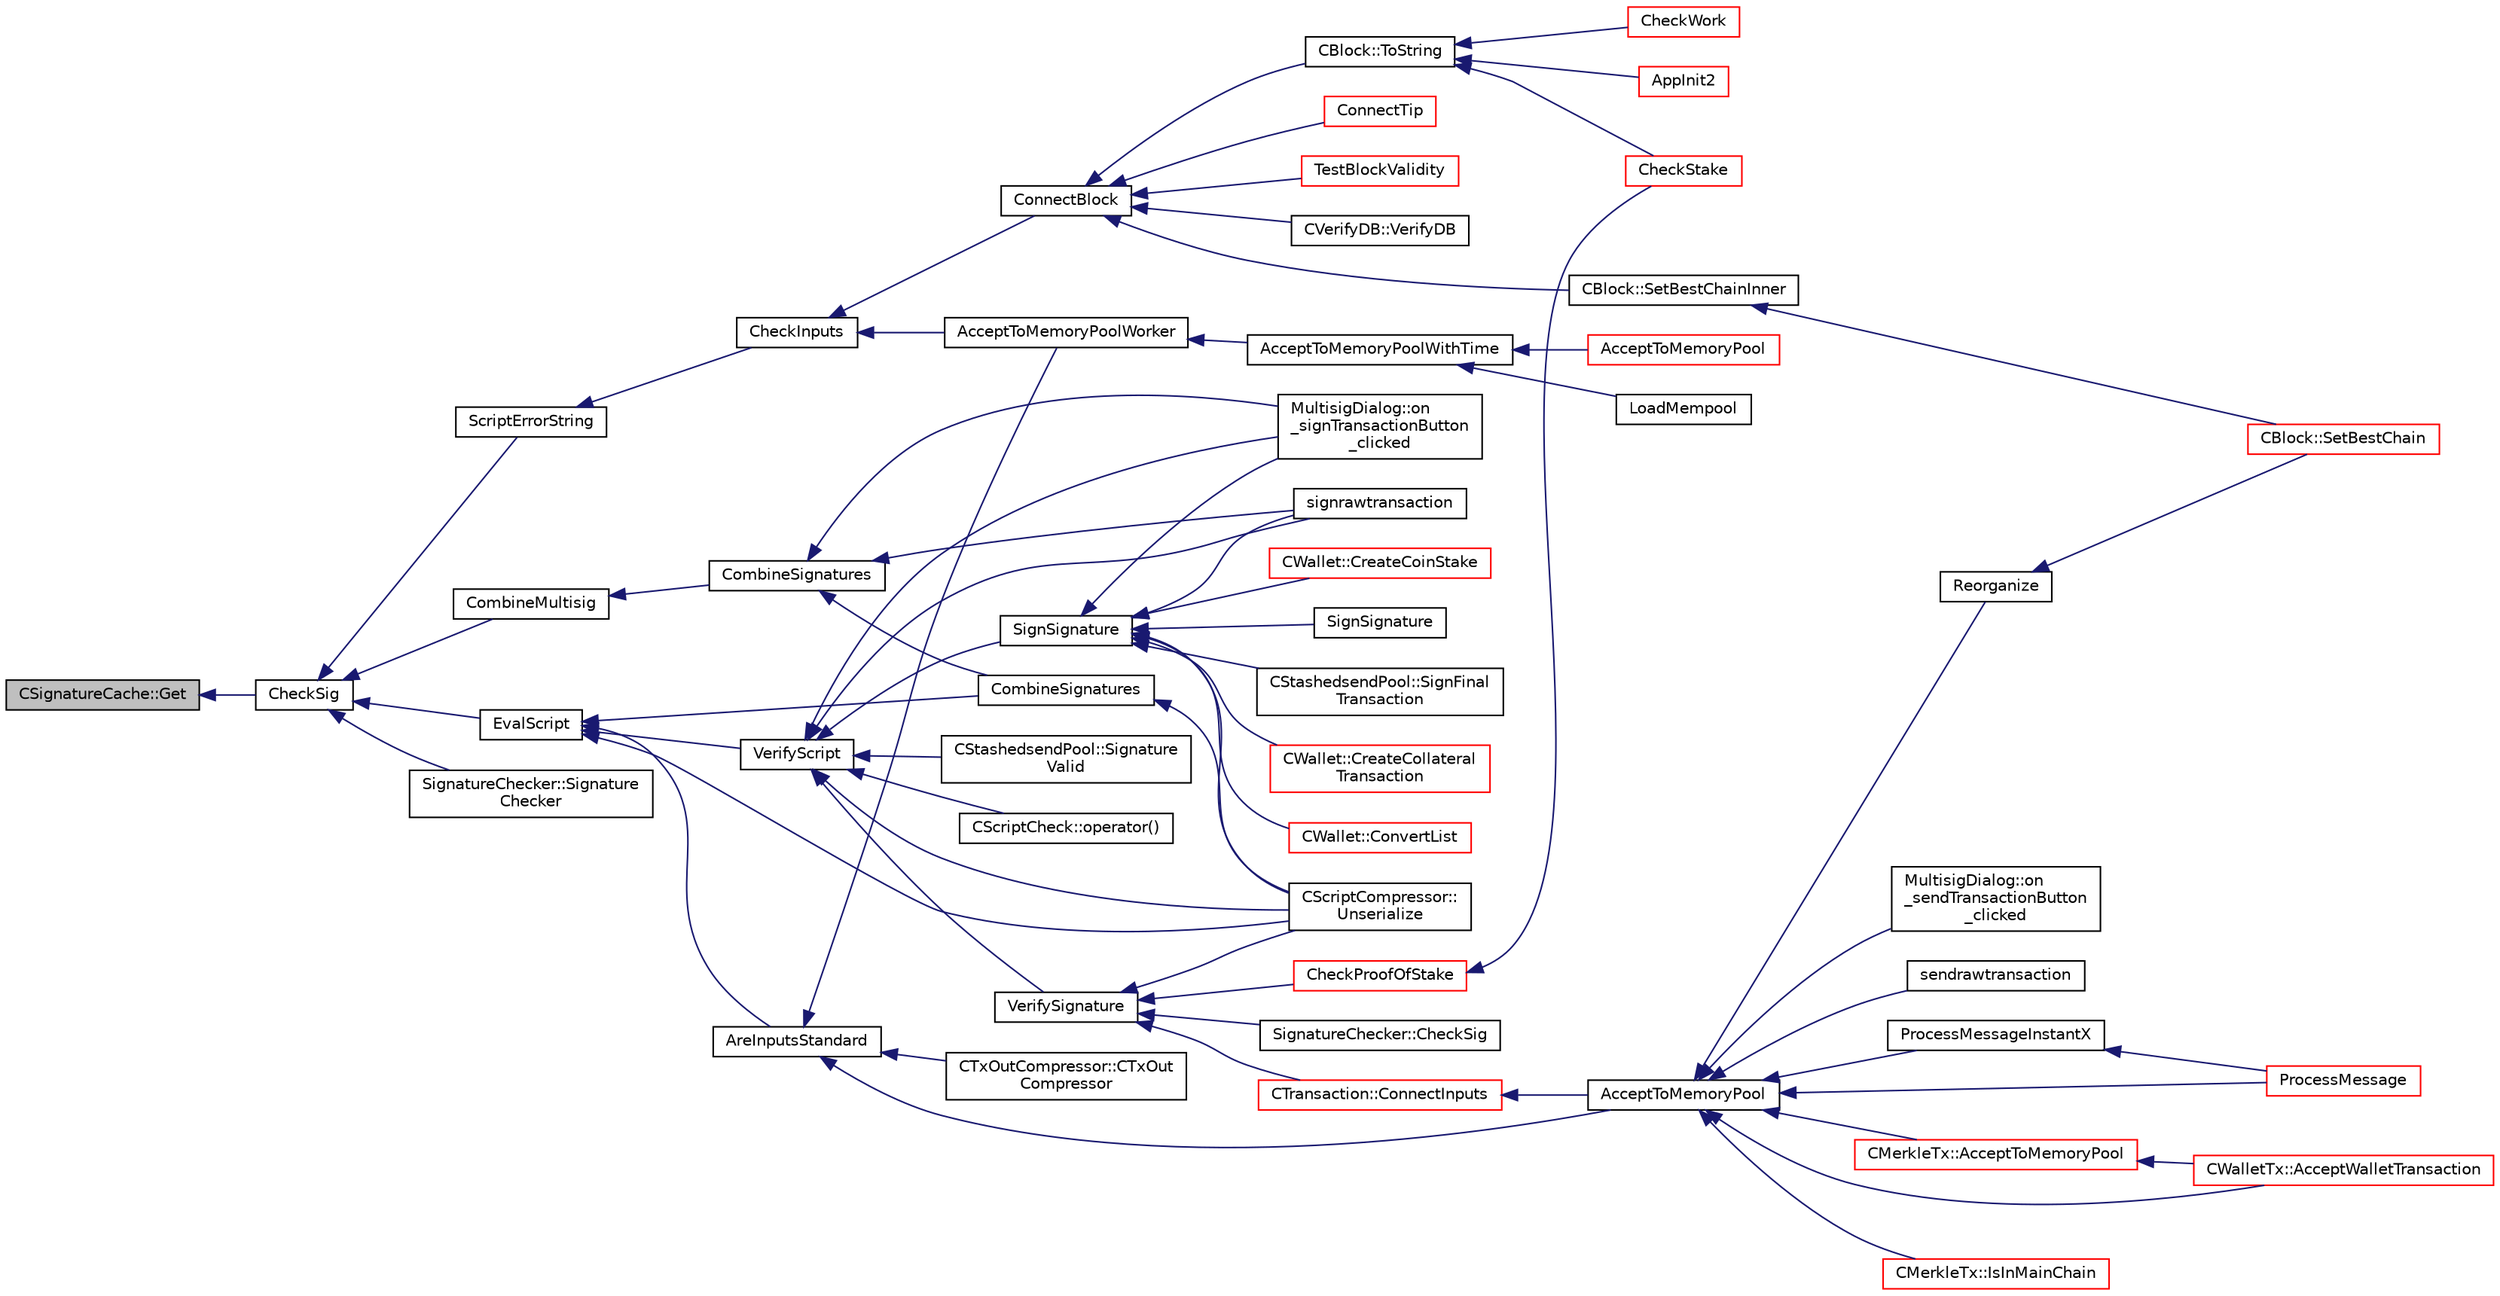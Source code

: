 digraph "CSignatureCache::Get"
{
  edge [fontname="Helvetica",fontsize="10",labelfontname="Helvetica",labelfontsize="10"];
  node [fontname="Helvetica",fontsize="10",shape=record];
  rankdir="LR";
  Node1 [label="CSignatureCache::Get",height=0.2,width=0.4,color="black", fillcolor="grey75", style="filled", fontcolor="black"];
  Node1 -> Node2 [dir="back",color="midnightblue",fontsize="10",style="solid",fontname="Helvetica"];
  Node2 [label="CheckSig",height=0.2,width=0.4,color="black", fillcolor="white", style="filled",URL="$dd/d0f/script_8cpp.html#af1a7eb0123f11ad1154249f4a4c1a9d1"];
  Node2 -> Node3 [dir="back",color="midnightblue",fontsize="10",style="solid",fontname="Helvetica"];
  Node3 [label="ScriptErrorString",height=0.2,width=0.4,color="black", fillcolor="white", style="filled",URL="$de/d7f/script_8h.html#a5a9f070c3285c528226eef27820d9aa9"];
  Node3 -> Node4 [dir="back",color="midnightblue",fontsize="10",style="solid",fontname="Helvetica"];
  Node4 [label="CheckInputs",height=0.2,width=0.4,color="black", fillcolor="white", style="filled",URL="$dd/d7d/validation_8cpp.html#a48897c72856156ef5606fc27fe1954f3",tooltip="Check whether all inputs of this transaction are valid (no double spends, scripts & sigs..."];
  Node4 -> Node5 [dir="back",color="midnightblue",fontsize="10",style="solid",fontname="Helvetica"];
  Node5 [label="AcceptToMemoryPoolWorker",height=0.2,width=0.4,color="black", fillcolor="white", style="filled",URL="$dd/d7d/validation_8cpp.html#a274b0623037c72315662a07ecf760176"];
  Node5 -> Node6 [dir="back",color="midnightblue",fontsize="10",style="solid",fontname="Helvetica"];
  Node6 [label="AcceptToMemoryPoolWithTime",height=0.2,width=0.4,color="black", fillcolor="white", style="filled",URL="$dd/d7d/validation_8cpp.html#a7e5d2eb678cdda338b2dc803a2d4999f",tooltip="(try to) add transaction to memory pool with a specified acceptance time "];
  Node6 -> Node7 [dir="back",color="midnightblue",fontsize="10",style="solid",fontname="Helvetica"];
  Node7 [label="AcceptToMemoryPool",height=0.2,width=0.4,color="red", fillcolor="white", style="filled",URL="$db/d38/validation_8h.html#a25cdf856fb2107e0e96fd6bf4c0619cb",tooltip="(try to) add transaction to memory pool plTxnReplaced will be appended to with all transactions repla..."];
  Node6 -> Node15 [dir="back",color="midnightblue",fontsize="10",style="solid",fontname="Helvetica"];
  Node15 [label="LoadMempool",height=0.2,width=0.4,color="black", fillcolor="white", style="filled",URL="$db/d38/validation_8h.html#adea951730b49ef41e5390df5be8d3f1b",tooltip="Load the mempool from disk. "];
  Node4 -> Node16 [dir="back",color="midnightblue",fontsize="10",style="solid",fontname="Helvetica"];
  Node16 [label="ConnectBlock",height=0.2,width=0.4,color="black", fillcolor="white", style="filled",URL="$dd/d7d/validation_8cpp.html#afafbb35ee38b98e832fcb8b159942055",tooltip="Apply the effects of this block (with given index) on the UTXO set represented by coins..."];
  Node16 -> Node17 [dir="back",color="midnightblue",fontsize="10",style="solid",fontname="Helvetica"];
  Node17 [label="CBlock::SetBestChainInner",height=0.2,width=0.4,color="black", fillcolor="white", style="filled",URL="$d3/d51/class_c_block.html#a82c90ccbecf89a38ff56d8429514e2c2"];
  Node17 -> Node18 [dir="back",color="midnightblue",fontsize="10",style="solid",fontname="Helvetica"];
  Node18 [label="CBlock::SetBestChain",height=0.2,width=0.4,color="red", fillcolor="white", style="filled",URL="$d3/d51/class_c_block.html#a6e308b2d75d1cfc4a75eda36feb60ca1"];
  Node16 -> Node26 [dir="back",color="midnightblue",fontsize="10",style="solid",fontname="Helvetica"];
  Node26 [label="CBlock::ToString",height=0.2,width=0.4,color="black", fillcolor="white", style="filled",URL="$d3/d51/class_c_block.html#a0e8a98f10831c00ae76b3a831c4804e5"];
  Node26 -> Node20 [dir="back",color="midnightblue",fontsize="10",style="solid",fontname="Helvetica"];
  Node20 [label="AppInit2",height=0.2,width=0.4,color="red", fillcolor="white", style="filled",URL="$d8/dc0/init_8h.html#a1a4c1bfbf6ba1db77e988b89b9cadfd3",tooltip="Initialize ion. "];
  Node26 -> Node27 [dir="back",color="midnightblue",fontsize="10",style="solid",fontname="Helvetica"];
  Node27 [label="CheckWork",height=0.2,width=0.4,color="red", fillcolor="white", style="filled",URL="$de/d13/miner_8h.html#aadd8a05aa6d8fae1c0f4daa5e971a12a",tooltip="Check mined proof-of-work block. "];
  Node26 -> Node30 [dir="back",color="midnightblue",fontsize="10",style="solid",fontname="Helvetica"];
  Node30 [label="CheckStake",height=0.2,width=0.4,color="red", fillcolor="white", style="filled",URL="$de/d13/miner_8h.html#a68be4bcfa03b86095641eac5ca996fed",tooltip="Check mined proof-of-stake block. "];
  Node16 -> Node32 [dir="back",color="midnightblue",fontsize="10",style="solid",fontname="Helvetica"];
  Node32 [label="ConnectTip",height=0.2,width=0.4,color="red", fillcolor="white", style="filled",URL="$dd/d7d/validation_8cpp.html#a6aed3630ddc1f0822daf257250d4799a",tooltip="Connect a new block to chainActive. "];
  Node16 -> Node33 [dir="back",color="midnightblue",fontsize="10",style="solid",fontname="Helvetica"];
  Node33 [label="TestBlockValidity",height=0.2,width=0.4,color="red", fillcolor="white", style="filled",URL="$db/d38/validation_8h.html#a12c39e969c9077605ae8a91730fb78d3",tooltip="Check a block is completely valid from start to finish (only works on top of our current best block..."];
  Node16 -> Node35 [dir="back",color="midnightblue",fontsize="10",style="solid",fontname="Helvetica"];
  Node35 [label="CVerifyDB::VerifyDB",height=0.2,width=0.4,color="black", fillcolor="white", style="filled",URL="$d7/da0/class_c_verify_d_b.html#af12e07230f20d23cf01d417d0e785c49"];
  Node2 -> Node36 [dir="back",color="midnightblue",fontsize="10",style="solid",fontname="Helvetica"];
  Node36 [label="EvalScript",height=0.2,width=0.4,color="black", fillcolor="white", style="filled",URL="$de/d7f/script_8h.html#a7f55c113b0164f50f214d94996b6b02a"];
  Node36 -> Node37 [dir="back",color="midnightblue",fontsize="10",style="solid",fontname="Helvetica"];
  Node37 [label="AreInputsStandard",height=0.2,width=0.4,color="black", fillcolor="white", style="filled",URL="$d4/dbf/main_8h.html#a29901e539b487e09c90ff90c7560bd9d",tooltip="Check for standard transaction types. "];
  Node37 -> Node38 [dir="back",color="midnightblue",fontsize="10",style="solid",fontname="Helvetica"];
  Node38 [label="AcceptToMemoryPool",height=0.2,width=0.4,color="black", fillcolor="white", style="filled",URL="$d4/dbf/main_8h.html#addea0e425b693b4c1be712c3ead94568",tooltip="(try to) add transaction to memory pool "];
  Node38 -> Node39 [dir="back",color="midnightblue",fontsize="10",style="solid",fontname="Helvetica"];
  Node39 [label="ProcessMessageInstantX",height=0.2,width=0.4,color="black", fillcolor="white", style="filled",URL="$d6/d5f/instantx_8h.html#aa516cb499ead2691d8ab216a499db5d0"];
  Node39 -> Node40 [dir="back",color="midnightblue",fontsize="10",style="solid",fontname="Helvetica"];
  Node40 [label="ProcessMessage",height=0.2,width=0.4,color="red", fillcolor="white", style="filled",URL="$df/d0a/main_8cpp.html#a8ba92b1a4bce3c835e887a9073d17d8e"];
  Node38 -> Node51 [dir="back",color="midnightblue",fontsize="10",style="solid",fontname="Helvetica"];
  Node51 [label="CMerkleTx::AcceptToMemoryPool",height=0.2,width=0.4,color="red", fillcolor="white", style="filled",URL="$d1/dff/class_c_merkle_tx.html#a61126e811a53b941b3efdf5a4e83db90"];
  Node51 -> Node52 [dir="back",color="midnightblue",fontsize="10",style="solid",fontname="Helvetica"];
  Node52 [label="CWalletTx::AcceptWalletTransaction",height=0.2,width=0.4,color="red", fillcolor="white", style="filled",URL="$d6/d53/class_c_wallet_tx.html#af6d1a5a731bb69e1d94de84eb6fd15a5"];
  Node38 -> Node52 [dir="back",color="midnightblue",fontsize="10",style="solid",fontname="Helvetica"];
  Node38 -> Node78 [dir="back",color="midnightblue",fontsize="10",style="solid",fontname="Helvetica"];
  Node78 [label="Reorganize",height=0.2,width=0.4,color="black", fillcolor="white", style="filled",URL="$df/d0a/main_8cpp.html#ad8e09920f5a3ce2670c5efa26ef65227"];
  Node78 -> Node18 [dir="back",color="midnightblue",fontsize="10",style="solid",fontname="Helvetica"];
  Node38 -> Node40 [dir="back",color="midnightblue",fontsize="10",style="solid",fontname="Helvetica"];
  Node38 -> Node79 [dir="back",color="midnightblue",fontsize="10",style="solid",fontname="Helvetica"];
  Node79 [label="CMerkleTx::IsInMainChain",height=0.2,width=0.4,color="red", fillcolor="white", style="filled",URL="$d1/dff/class_c_merkle_tx.html#ad4b3623fabf1924dba2a7694e3418e1e"];
  Node38 -> Node110 [dir="back",color="midnightblue",fontsize="10",style="solid",fontname="Helvetica"];
  Node110 [label="MultisigDialog::on\l_sendTransactionButton\l_clicked",height=0.2,width=0.4,color="black", fillcolor="white", style="filled",URL="$d4/df4/class_multisig_dialog.html#a71fcf325cb0cde9223eefc62b3b7634b"];
  Node38 -> Node111 [dir="back",color="midnightblue",fontsize="10",style="solid",fontname="Helvetica"];
  Node111 [label="sendrawtransaction",height=0.2,width=0.4,color="black", fillcolor="white", style="filled",URL="$dc/da8/rpcrawtransaction_8cpp.html#ad5aad44f890060f42efb49acf349511e"];
  Node37 -> Node112 [dir="back",color="midnightblue",fontsize="10",style="solid",fontname="Helvetica"];
  Node112 [label="CTxOutCompressor::CTxOut\lCompressor",height=0.2,width=0.4,color="black", fillcolor="white", style="filled",URL="$d9/d8d/class_c_tx_out_compressor.html#a38ef1033989cd003de65598620d15cea"];
  Node37 -> Node5 [dir="back",color="midnightblue",fontsize="10",style="solid",fontname="Helvetica"];
  Node36 -> Node113 [dir="back",color="midnightblue",fontsize="10",style="solid",fontname="Helvetica"];
  Node113 [label="VerifyScript",height=0.2,width=0.4,color="black", fillcolor="white", style="filled",URL="$de/d7f/script_8h.html#a995f521b6ca4a8bfbd02d4cfe226feb6"];
  Node113 -> Node114 [dir="back",color="midnightblue",fontsize="10",style="solid",fontname="Helvetica"];
  Node114 [label="MultisigDialog::on\l_signTransactionButton\l_clicked",height=0.2,width=0.4,color="black", fillcolor="white", style="filled",URL="$d4/df4/class_multisig_dialog.html#ad277ce76887dfbbec511486d3c1d2bc4"];
  Node113 -> Node115 [dir="back",color="midnightblue",fontsize="10",style="solid",fontname="Helvetica"];
  Node115 [label="signrawtransaction",height=0.2,width=0.4,color="black", fillcolor="white", style="filled",URL="$dc/da8/rpcrawtransaction_8cpp.html#aa0d151e35c0ad5ec82df451a833aeadb"];
  Node113 -> Node116 [dir="back",color="midnightblue",fontsize="10",style="solid",fontname="Helvetica"];
  Node116 [label="SignSignature",height=0.2,width=0.4,color="black", fillcolor="white", style="filled",URL="$de/d7f/script_8h.html#aca7dc730fd42e706b2c912ba32b65a36"];
  Node116 -> Node114 [dir="back",color="midnightblue",fontsize="10",style="solid",fontname="Helvetica"];
  Node116 -> Node115 [dir="back",color="midnightblue",fontsize="10",style="solid",fontname="Helvetica"];
  Node116 -> Node117 [dir="back",color="midnightblue",fontsize="10",style="solid",fontname="Helvetica"];
  Node117 [label="SignSignature",height=0.2,width=0.4,color="black", fillcolor="white", style="filled",URL="$de/d7f/script_8h.html#a3aef640e90fdb0fa95a8e2cda0cf6c22"];
  Node116 -> Node118 [dir="back",color="midnightblue",fontsize="10",style="solid",fontname="Helvetica"];
  Node118 [label="CScriptCompressor::\lUnserialize",height=0.2,width=0.4,color="black", fillcolor="white", style="filled",URL="$d3/dfb/class_c_script_compressor.html#a016fa6e3d2735d95fcf773271da073d5"];
  Node116 -> Node119 [dir="back",color="midnightblue",fontsize="10",style="solid",fontname="Helvetica"];
  Node119 [label="CStashedsendPool::SignFinal\lTransaction",height=0.2,width=0.4,color="black", fillcolor="white", style="filled",URL="$dd/d8a/class_c_stashedsend_pool.html#aa4e76a2c5ccd3fedef74f5e0b12c87f1",tooltip="As a client, check and sign the final transaction. "];
  Node116 -> Node120 [dir="back",color="midnightblue",fontsize="10",style="solid",fontname="Helvetica"];
  Node120 [label="CWallet::CreateCollateral\lTransaction",height=0.2,width=0.4,color="red", fillcolor="white", style="filled",URL="$d2/de5/class_c_wallet.html#a3efb1d87b0d5cb916f7289b72a38744d"];
  Node116 -> Node126 [dir="back",color="midnightblue",fontsize="10",style="solid",fontname="Helvetica"];
  Node126 [label="CWallet::ConvertList",height=0.2,width=0.4,color="red", fillcolor="white", style="filled",URL="$d2/de5/class_c_wallet.html#adbc8cbc5a39e04446f4277487405c06b"];
  Node116 -> Node127 [dir="back",color="midnightblue",fontsize="10",style="solid",fontname="Helvetica"];
  Node127 [label="CWallet::CreateCoinStake",height=0.2,width=0.4,color="red", fillcolor="white", style="filled",URL="$d2/de5/class_c_wallet.html#a644df129468440aa36f49ca3716a3c19"];
  Node113 -> Node133 [dir="back",color="midnightblue",fontsize="10",style="solid",fontname="Helvetica"];
  Node133 [label="VerifySignature",height=0.2,width=0.4,color="black", fillcolor="white", style="filled",URL="$de/d7f/script_8h.html#a3bebacccf5ed6d80e80889b65830f893"];
  Node133 -> Node134 [dir="back",color="midnightblue",fontsize="10",style="solid",fontname="Helvetica"];
  Node134 [label="CTransaction::ConnectInputs",height=0.2,width=0.4,color="red", fillcolor="white", style="filled",URL="$df/d43/class_c_transaction.html#aaab6c4ba493c918e29fd383043dcaae7",tooltip="Sanity check previous transactions, then, if all checks succeed, mark them as spent by this transacti..."];
  Node134 -> Node38 [dir="back",color="midnightblue",fontsize="10",style="solid",fontname="Helvetica"];
  Node133 -> Node169 [dir="back",color="midnightblue",fontsize="10",style="solid",fontname="Helvetica"];
  Node169 [label="SignatureChecker::CheckSig",height=0.2,width=0.4,color="black", fillcolor="white", style="filled",URL="$da/d89/class_signature_checker.html#a3eeda653a8224d8376016f177d2c7be2"];
  Node133 -> Node118 [dir="back",color="midnightblue",fontsize="10",style="solid",fontname="Helvetica"];
  Node133 -> Node170 [dir="back",color="midnightblue",fontsize="10",style="solid",fontname="Helvetica"];
  Node170 [label="CheckProofOfStake",height=0.2,width=0.4,color="red", fillcolor="white", style="filled",URL="$d4/dd4/stake_8h.html#a01e09fbdb926d4581ea48c4cf2f337a1"];
  Node170 -> Node30 [dir="back",color="midnightblue",fontsize="10",style="solid",fontname="Helvetica"];
  Node113 -> Node118 [dir="back",color="midnightblue",fontsize="10",style="solid",fontname="Helvetica"];
  Node113 -> Node172 [dir="back",color="midnightblue",fontsize="10",style="solid",fontname="Helvetica"];
  Node172 [label="CStashedsendPool::Signature\lValid",height=0.2,width=0.4,color="black", fillcolor="white", style="filled",URL="$dd/d8a/class_c_stashedsend_pool.html#aac0148eb0e63ce636545a18522f7f59b",tooltip="Check to make sure a signature matches an input in the pool. "];
  Node113 -> Node173 [dir="back",color="midnightblue",fontsize="10",style="solid",fontname="Helvetica"];
  Node173 [label="CScriptCheck::operator()",height=0.2,width=0.4,color="black", fillcolor="white", style="filled",URL="$df/d12/class_c_script_check.html#a108d4c713338308be3867ed4e65b80c5"];
  Node36 -> Node174 [dir="back",color="midnightblue",fontsize="10",style="solid",fontname="Helvetica"];
  Node174 [label="CombineSignatures",height=0.2,width=0.4,color="black", fillcolor="white", style="filled",URL="$de/d7f/script_8h.html#af2e061fe8f5ec7708f28db4628ff5c10"];
  Node174 -> Node118 [dir="back",color="midnightblue",fontsize="10",style="solid",fontname="Helvetica"];
  Node36 -> Node118 [dir="back",color="midnightblue",fontsize="10",style="solid",fontname="Helvetica"];
  Node2 -> Node175 [dir="back",color="midnightblue",fontsize="10",style="solid",fontname="Helvetica"];
  Node175 [label="CombineMultisig",height=0.2,width=0.4,color="black", fillcolor="white", style="filled",URL="$dd/d0f/script_8cpp.html#a1d62cd216f093d9e80a7e34d8b866021"];
  Node175 -> Node176 [dir="back",color="midnightblue",fontsize="10",style="solid",fontname="Helvetica"];
  Node176 [label="CombineSignatures",height=0.2,width=0.4,color="black", fillcolor="white", style="filled",URL="$dd/d0f/script_8cpp.html#a79ba74edb86e8e00eef84202dd5dea43"];
  Node176 -> Node114 [dir="back",color="midnightblue",fontsize="10",style="solid",fontname="Helvetica"];
  Node176 -> Node115 [dir="back",color="midnightblue",fontsize="10",style="solid",fontname="Helvetica"];
  Node176 -> Node174 [dir="back",color="midnightblue",fontsize="10",style="solid",fontname="Helvetica"];
  Node2 -> Node177 [dir="back",color="midnightblue",fontsize="10",style="solid",fontname="Helvetica"];
  Node177 [label="SignatureChecker::Signature\lChecker",height=0.2,width=0.4,color="black", fillcolor="white", style="filled",URL="$da/d89/class_signature_checker.html#a698e6832345449c494a12960f173d6a1"];
}

